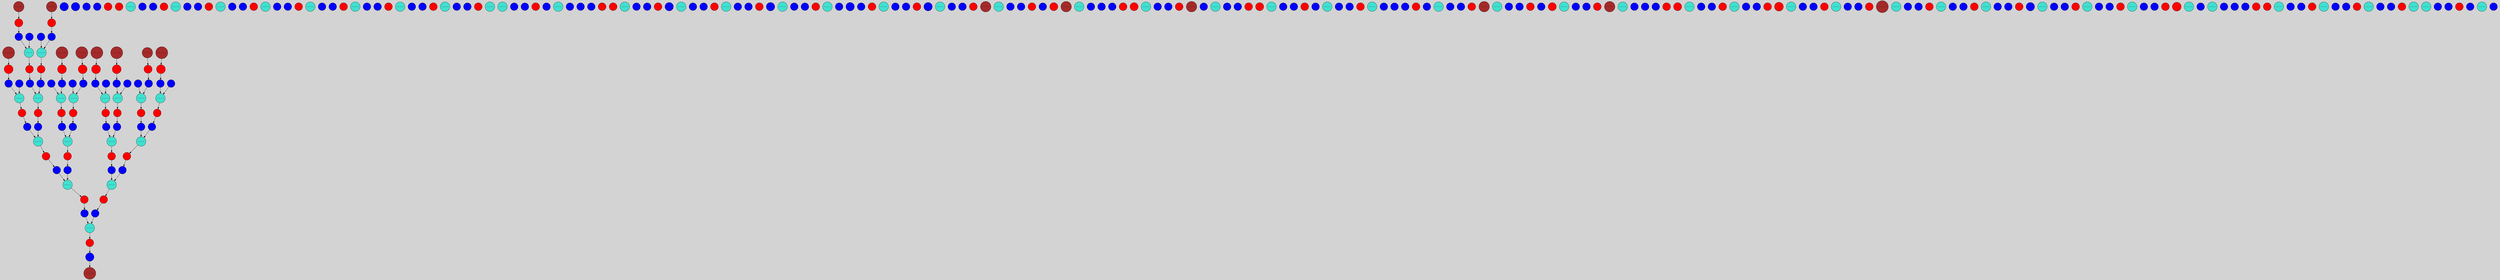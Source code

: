 digraph {
graph [pad="0.212,0.055" bgcolor=lightgray]
node [style=filled]
splines=true;
LS_w32_c0_r0_memport [shape="circle" width=0.5 fontsize=4 fillcolor="#A52A2A" pos="0,0!"]
LS_w32_c0_r0_memport_inPinA [shape="circle" width=0.1 fontsize=1 fillcolor="#0000FF" pos="-0.8,0.8!"]
LS_w32_c0_r3_memport_inPinA [shape="circle" width=0.1 fontsize=1 fillcolor="#0000FF" pos="-0.8,9.8!"]
pe_w32_c1_r2_alu_inPinB [shape="circle" width=0.1 fontsize=1 fillcolor="#0000FF" pos="3.8,6.8!"]
pe_w32_c7_r4_alu_inPinB [shape="circle" width=0.1 fontsize=1 fillcolor="#0000FF" pos="21.8,12.8!"]
pe_w32_c7_r4_alu_outPinA [shape="circle" width=0.1 fontsize=1 fillcolor="#FF0000" pos="21,11!"]
pe_w32_c1_r2_alu_outPinA [shape="circle" width=0.1 fontsize=1 fillcolor="#FF0000" pos="3,5!"]
pe_w32_c7_r5_alu [shape="circle" width=0.5 fontsize=4 fillcolor="#40E0D0" pos="21,15!"]
pe_w32_c7_r5_alu_inPinA [shape="circle" width=0.1 fontsize=1 fillcolor="#0000FF" pos="20.2,15.8!"]
pe_w32_c7_r5_alu_inPinB [shape="circle" width=0.1 fontsize=1 fillcolor="#0000FF" pos="21.8,15.8!"]
pe_w32_c7_r5_alu_outPinA [shape="circle" width=0.1 fontsize=1 fillcolor="#FF0000" pos="21,14!"]
pe_w32_c7_r6_alu [shape="circle" width=0.5 fontsize=4 fillcolor="#40E0D0" pos="21,18!"]
pe_w32_c7_r6_alu_inPinA [shape="circle" width=0.1 fontsize=1 fillcolor="#0000FF" pos="20.2,18.8!"]
pe_w32_c7_r6_alu_inPinB [shape="circle" width=0.1 fontsize=1 fillcolor="#0000FF" pos="21.8,18.8!"]
pe_w32_c7_r6_alu_outPinA [shape="circle" width=0.1 fontsize=1 fillcolor="#FF0000" pos="21,17!"]
pe_w32_c7_r7_alu [shape="circle" width=0.5 fontsize=4 fillcolor="#40E0D0" pos="21,21!"]
pe_w32_c7_r7_alu_inPinA [shape="circle" width=0.1 fontsize=1 fillcolor="#0000FF" pos="20.2,21.8!"]
pe_w32_c7_r7_alu_inPinB [shape="circle" width=0.1 fontsize=1 fillcolor="#0000FF" pos="21.8,21.8!"]
pe_w32_c7_r7_alu_outPinA [shape="circle" width=0.1 fontsize=1 fillcolor="#FF0000" pos="21,20!"]
pe_w32_c8_r0_alu [shape="circle" width=0.5 fontsize=4 fillcolor="#40E0D0" pos="24,0!"]
pe_w32_c8_r0_alu_inPinA [shape="circle" width=0.1 fontsize=1 fillcolor="#0000FF" pos="23.2,0.8!"]
pe_w32_c8_r0_alu_inPinB [shape="circle" width=0.1 fontsize=1 fillcolor="#0000FF" pos="24.8,0.8!"]
pe_w32_c8_r0_alu_outPinA [shape="circle" width=0.1 fontsize=1 fillcolor="#FF0000" pos="24,-1!"]
pe_w32_c8_r1_alu [shape="circle" width=0.5 fontsize=4 fillcolor="#40E0D0" pos="24,3!"]
pe_w32_c8_r1_alu_inPinA [shape="circle" width=0.1 fontsize=1 fillcolor="#0000FF" pos="23.2,3.8!"]
pe_w32_c8_r1_alu_inPinB [shape="circle" width=0.1 fontsize=1 fillcolor="#0000FF" pos="24.8,3.8!"]
pe_w32_c8_r1_alu_outPinA [shape="circle" width=0.1 fontsize=1 fillcolor="#FF0000" pos="24,2!"]
LS_w32_c0_r3_memport_outPinA [shape="circle" width=0.1 fontsize=1 fillcolor="#FF0000" pos="0,8!"]
pe_w32_c8_r2_alu [shape="circle" width=0.5 fontsize=4 fillcolor="#40E0D0" pos="24,6!"]
pe_w32_c8_r2_alu_inPinA [shape="circle" width=0.1 fontsize=1 fillcolor="#0000FF" pos="23.2,6.8!"]
pe_w32_c8_r2_alu_inPinB [shape="circle" width=0.1 fontsize=1 fillcolor="#0000FF" pos="24.8,6.8!"]
pe_w32_c8_r2_alu_outPinA [shape="circle" width=0.1 fontsize=1 fillcolor="#FF0000" pos="24,5!"]
pe_w32_c8_r3_alu [shape="circle" width=0.5 fontsize=4 fillcolor="#40E0D0" pos="24,9!"]
pe_w32_c8_r3_alu_inPinA [shape="circle" width=0.1 fontsize=1 fillcolor="#0000FF" pos="23.2,9.8!"]
pe_w32_c8_r3_alu_inPinB [shape="circle" width=0.1 fontsize=1 fillcolor="#0000FF" pos="24.8,9.8!"]
pe_w32_c8_r3_alu_outPinA [shape="circle" width=0.1 fontsize=1 fillcolor="#FF0000" pos="24,8!"]
pe_w32_c8_r4_alu [shape="circle" width=0.5 fontsize=4 fillcolor="#40E0D0" pos="24,12!"]
pe_w32_c8_r4_alu_inPinA [shape="circle" width=0.1 fontsize=1 fillcolor="#0000FF" pos="23.2,12.8!"]
pe_w32_c8_r4_alu_inPinB [shape="circle" width=0.1 fontsize=1 fillcolor="#0000FF" pos="24.8,12.8!"]
pe_w32_c8_r4_alu_outPinA [shape="circle" width=0.1 fontsize=1 fillcolor="#FF0000" pos="24,11!"]
pe_w32_c1_r3_alu [shape="circle" width=0.5 fontsize=4 fillcolor="#40E0D0" pos="3,9!"]
pe_w32_c8_r5_alu [shape="circle" width=0.5 fontsize=4 fillcolor="#40E0D0" pos="24,15!"]
pe_w32_c8_r5_alu_inPinA [shape="circle" width=0.1 fontsize=1 fillcolor="#0000FF" pos="23.2,15.8!"]
pe_w32_c8_r5_alu_inPinB [shape="circle" width=0.1 fontsize=1 fillcolor="#0000FF" pos="24.8,15.8!"]
pe_w32_c8_r5_alu_outPinA [shape="circle" width=0.1 fontsize=1 fillcolor="#FF0000" pos="24,14!"]
pe_w32_c1_r3_alu_inPinA [shape="circle" width=0.1 fontsize=1 fillcolor="#0000FF" pos="2.2,9.8!"]
pe_w32_c8_r6_alu [shape="circle" width=0.5 fontsize=4 fillcolor="#40E0D0" pos="24,18!"]
pe_w32_c8_r6_alu_inPinA [shape="circle" width=0.1 fontsize=1 fillcolor="#0000FF" pos="23.2,18.8!"]
pe_w32_c1_r3_alu_inPinB [shape="circle" width=0.1 fontsize=1 fillcolor="#0000FF" pos="3.8,9.8!"]
pe_w32_c8_r6_alu_inPinB [shape="circle" width=0.1 fontsize=1 fillcolor="#0000FF" pos="24.8,18.8!"]
pe_w32_c8_r6_alu_outPinA [shape="circle" width=0.1 fontsize=1 fillcolor="#FF0000" pos="24,17!"]
pe_w32_c1_r3_alu_outPinA [shape="circle" width=0.1 fontsize=1 fillcolor="#FF0000" pos="3,8!"]
pe_w32_c8_r7_alu [shape="circle" width=0.5 fontsize=4 fillcolor="#40E0D0" pos="24,21!"]
pe_w32_c8_r7_alu_inPinA [shape="circle" width=0.1 fontsize=1 fillcolor="#0000FF" pos="23.2,21.8!"]
pe_w32_c8_r7_alu_inPinB [shape="circle" width=0.1 fontsize=1 fillcolor="#0000FF" pos="24.8,21.8!"]
pe_w32_c8_r7_alu_outPinA [shape="circle" width=0.1 fontsize=1 fillcolor="#FF0000" pos="24,20!"]
LS_w32_c0_r4_memport [shape="circle" width=0.5 fontsize=4 fillcolor="#A52A2A" pos="0,12!"]
LS_w32_c0_r4_memport_inPinA [shape="circle" width=0.1 fontsize=1 fillcolor="#0000FF" pos="-0.8,12.8!"]
pe_w32_c1_r4_alu [shape="circle" width=0.5 fontsize=4 fillcolor="#40E0D0" pos="3,12!"]
pe_w32_c1_r4_alu_inPinA [shape="circle" width=0.1 fontsize=1 fillcolor="#0000FF" pos="2.2,12.8!"]
pe_w32_c1_r4_alu_inPinB [shape="circle" width=0.1 fontsize=1 fillcolor="#0000FF" pos="3.8,12.8!"]
pe_w32_c1_r4_alu_outPinA [shape="circle" width=0.1 fontsize=1 fillcolor="#FF0000" pos="3,11!"]
LS_w32_c0_r4_memport_outPinA [shape="circle" width=0.1 fontsize=1 fillcolor="#FF0000" pos="0,11!"]
LS_w32_c0_r5_memport [shape="circle" width=0.5 fontsize=4 fillcolor="#A52A2A" pos="0,15!"]
pe_w32_c1_r5_alu [shape="circle" width=0.5 fontsize=4 fillcolor="#40E0D0" pos="3,15!"]
pe_w32_c1_r5_alu_inPinA [shape="circle" width=0.1 fontsize=1 fillcolor="#0000FF" pos="2.2,15.8!"]
pe_w32_c1_r5_alu_inPinB [shape="circle" width=0.1 fontsize=1 fillcolor="#0000FF" pos="3.8,15.8!"]
pe_w32_c1_r5_alu_outPinA [shape="circle" width=0.1 fontsize=1 fillcolor="#FF0000" pos="3,14!"]
LS_w32_c0_r5_memport_inPinA [shape="circle" width=0.1 fontsize=1 fillcolor="#0000FF" pos="-0.8,15.8!"]
LS_w32_c0_r5_memport_outPinA [shape="circle" width=0.1 fontsize=1 fillcolor="#FF0000" pos="0,14!"]
pe_w32_c1_r6_alu [shape="circle" width=0.5 fontsize=4 fillcolor="#40E0D0" pos="3,18!"]
pe_w32_c1_r6_alu_inPinA [shape="circle" width=0.1 fontsize=1 fillcolor="#0000FF" pos="2.2,18.8!"]
pe_w32_c1_r6_alu_inPinB [shape="circle" width=0.1 fontsize=1 fillcolor="#0000FF" pos="3.8,18.8!"]
pe_w32_c1_r6_alu_outPinA [shape="circle" width=0.1 fontsize=1 fillcolor="#FF0000" pos="3,17!"]
LS_w32_c0_r6_memport [shape="circle" width=0.5 fontsize=4 fillcolor="#A52A2A" pos="0,18!"]
pe_w32_c1_r7_alu [shape="circle" width=0.5 fontsize=4 fillcolor="#40E0D0" pos="3,21!"]
pe_w32_c1_r7_alu_inPinA [shape="circle" width=0.1 fontsize=1 fillcolor="#0000FF" pos="2.2,21.8!"]
LS_w32_c0_r6_memport_inPinA [shape="circle" width=0.1 fontsize=1 fillcolor="#0000FF" pos="-0.8,18.8!"]
pe_w32_c1_r7_alu_inPinB [shape="circle" width=0.1 fontsize=1 fillcolor="#0000FF" pos="3.8,21.8!"]
pe_w32_c1_r7_alu_outPinA [shape="circle" width=0.1 fontsize=1 fillcolor="#FF0000" pos="3,20!"]
LS_w32_c0_r0_memport_outPinA [shape="circle" width=0.1 fontsize=1 fillcolor="#FF0000" pos="0,-1!"]
LS_w32_c0_r6_memport_outPinA [shape="circle" width=0.1 fontsize=1 fillcolor="#FF0000" pos="0,17!"]
pe_w32_c2_r0_alu [shape="circle" width=0.5 fontsize=4 fillcolor="#40E0D0" pos="6,0!"]
pe_w32_c2_r0_alu_inPinA [shape="circle" width=0.1 fontsize=1 fillcolor="#0000FF" pos="5.2,0.8!"]
pe_w32_c2_r0_alu_inPinB [shape="circle" width=0.1 fontsize=1 fillcolor="#0000FF" pos="6.8,0.8!"]
pe_w32_c2_r0_alu_outPinA [shape="circle" width=0.1 fontsize=1 fillcolor="#FF0000" pos="6,-1!"]
LS_w32_c0_r7_memport [shape="circle" width=0.5 fontsize=4 fillcolor="#A52A2A" pos="0,21!"]
LS_w32_c0_r7_memport_inPinA [shape="circle" width=0.1 fontsize=1 fillcolor="#0000FF" pos="-0.8,21.8!"]
pe_w32_c2_r1_alu [shape="circle" width=0.5 fontsize=4 fillcolor="#40E0D0" pos="6,3!"]
pe_w32_c2_r1_alu_inPinA [shape="circle" width=0.1 fontsize=1 fillcolor="#0000FF" pos="5.2,3.8!"]
pe_w32_c2_r1_alu_inPinB [shape="circle" width=0.1 fontsize=1 fillcolor="#0000FF" pos="6.8,3.8!"]
pe_w32_c2_r1_alu_outPinA [shape="circle" width=0.1 fontsize=1 fillcolor="#FF0000" pos="6,2!"]
LS_w32_c0_r7_memport_outPinA [shape="circle" width=0.1 fontsize=1 fillcolor="#FF0000" pos="0,20!"]
LS_w32_c9_r0_mem [shape="circle" width=0.5 fontsize=4 fillcolor="#A52A2A" pos="27,0!"]
pe_w32_c2_r2_alu [shape="circle" width=0.5 fontsize=4 fillcolor="#40E0D0" pos="6,6!"]
pe_w32_c2_r2_alu_inPinA [shape="circle" width=0.1 fontsize=1 fillcolor="#0000FF" pos="5.2,6.8!"]
pe_w32_c2_r2_alu_inPinB [shape="circle" width=0.1 fontsize=1 fillcolor="#0000FF" pos="6.8,6.8!"]
pe_w32_c2_r2_alu_outPinA [shape="circle" width=0.1 fontsize=1 fillcolor="#FF0000" pos="6,5!"]
LS_w32_c9_r0_mem_inPinA [shape="circle" width=0.1 fontsize=1 fillcolor="#0000FF" pos="26.2,0.8!"]
LS_w32_c9_r0_mem_outPinA [shape="circle" width=0.1 fontsize=1 fillcolor="#FF0000" pos="27,-1!"]
pe_w32_c2_r3_alu [shape="circle" width=0.5 fontsize=4 fillcolor="#40E0D0" pos="6,9!"]
pe_w32_c2_r3_alu_inPinA [shape="circle" width=0.1 fontsize=1 fillcolor="#0000FF" pos="5.2,9.8!"]
pe_w32_c2_r3_alu_inPinB [shape="circle" width=0.1 fontsize=1 fillcolor="#0000FF" pos="6.8,9.8!"]
pe_w32_c2_r3_alu_outPinA [shape="circle" width=0.1 fontsize=1 fillcolor="#FF0000" pos="6,8!"]
LS_w32_c9_r1_mem [shape="circle" width=0.5 fontsize=4 fillcolor="#A52A2A" pos="27,3!"]
pe_w32_c2_r4_alu [shape="circle" width=0.5 fontsize=4 fillcolor="#40E0D0" pos="6,12!"]
pe_w32_c2_r4_alu_inPinA [shape="circle" width=0.1 fontsize=1 fillcolor="#0000FF" pos="5.2,12.8!"]
LS_w32_c9_r1_mem_inPinA [shape="circle" width=0.1 fontsize=1 fillcolor="#0000FF" pos="26.2,3.8!"]
pe_w32_c2_r4_alu_inPinB [shape="circle" width=0.1 fontsize=1 fillcolor="#0000FF" pos="6.8,12.8!"]
pe_w32_c2_r4_alu_outPinA [shape="circle" width=0.1 fontsize=1 fillcolor="#FF0000" pos="6,11!"]
LS_w32_c9_r1_mem_outPinA [shape="circle" width=0.1 fontsize=1 fillcolor="#FF0000" pos="27,2!"]
pe_w32_c2_r5_alu [shape="circle" width=0.5 fontsize=4 fillcolor="#40E0D0" pos="6,15!"]
pe_w32_c2_r5_alu_inPinA [shape="circle" width=0.1 fontsize=1 fillcolor="#0000FF" pos="5.2,15.8!"]
pe_w32_c2_r5_alu_inPinB [shape="circle" width=0.1 fontsize=1 fillcolor="#0000FF" pos="6.8,15.8!"]
pe_w32_c2_r5_alu_outPinA [shape="circle" width=0.1 fontsize=1 fillcolor="#FF0000" pos="6,14!"]
LS_w32_c0_r1_memport [shape="circle" width=0.5 fontsize=4 fillcolor="#A52A2A" pos="0,3!"]
LS_w32_c9_r2_mem [shape="circle" width=0.5 fontsize=4 fillcolor="#A52A2A" pos="27,6!"]
LS_w32_c9_r2_mem_inPinA [shape="circle" width=0.1 fontsize=1 fillcolor="#0000FF" pos="26.2,6.8!"]
pe_w32_c2_r6_alu [shape="circle" width=0.5 fontsize=4 fillcolor="#40E0D0" pos="6,18!"]
pe_w32_c2_r6_alu_inPinA [shape="circle" width=0.1 fontsize=1 fillcolor="#0000FF" pos="5.2,18.8!"]
pe_w32_c2_r6_alu_inPinB [shape="circle" width=0.1 fontsize=1 fillcolor="#0000FF" pos="6.8,18.8!"]
pe_w32_c2_r6_alu_outPinA [shape="circle" width=0.1 fontsize=1 fillcolor="#FF0000" pos="6,17!"]
LS_w32_c9_r2_mem_outPinA [shape="circle" width=0.1 fontsize=1 fillcolor="#FF0000" pos="27,5!"]
LS_w32_c9_r3_mem [shape="circle" width=0.5 fontsize=4 fillcolor="#A52A2A" pos="27,9!"]
pe_w32_c2_r7_alu [shape="circle" width=0.5 fontsize=4 fillcolor="#40E0D0" pos="6,21!"]
pe_w32_c2_r7_alu_inPinA [shape="circle" width=0.1 fontsize=1 fillcolor="#0000FF" pos="5.2,21.8!"]
pe_w32_c2_r7_alu_inPinB [shape="circle" width=0.1 fontsize=1 fillcolor="#0000FF" pos="6.8,21.8!"]
pe_w32_c2_r7_alu_outPinA [shape="circle" width=0.1 fontsize=1 fillcolor="#FF0000" pos="6,20!"]
LS_w32_c9_r3_mem_inPinA [shape="circle" width=0.1 fontsize=1 fillcolor="#0000FF" pos="26.2,9.8!"]
LS_w32_c9_r3_mem_outPinA [shape="circle" width=0.1 fontsize=1 fillcolor="#FF0000" pos="27,8!"]
pe_w32_c3_r0_alu [shape="circle" width=0.5 fontsize=4 fillcolor="#40E0D0" pos="9,0!"]
pe_w32_c3_r0_alu_inPinA [shape="circle" width=0.1 fontsize=1 fillcolor="#0000FF" pos="8.2,0.8!"]
pe_w32_c3_r0_alu_inPinB [shape="circle" width=0.1 fontsize=1 fillcolor="#0000FF" pos="9.8,0.8!"]
pe_w32_c3_r0_alu_outPinA [shape="circle" width=0.1 fontsize=1 fillcolor="#FF0000" pos="9,-1!"]
LS_w32_c9_r4_mem [shape="circle" width=0.5 fontsize=4 fillcolor="#A52A2A" pos="27,12!"]
pe_w32_c3_r1_alu [shape="circle" width=0.5 fontsize=4 fillcolor="#40E0D0" pos="9,3!"]
pe_w32_c3_r1_alu_inPinA [shape="circle" width=0.1 fontsize=1 fillcolor="#0000FF" pos="8.2,3.8!"]
LS_w32_c9_r4_mem_inPinA [shape="circle" width=0.1 fontsize=1 fillcolor="#0000FF" pos="26.2,12.8!"]
pe_w32_c3_r1_alu_inPinB [shape="circle" width=0.1 fontsize=1 fillcolor="#0000FF" pos="9.8,3.8!"]
pe_w32_c3_r1_alu_outPinA [shape="circle" width=0.1 fontsize=1 fillcolor="#FF0000" pos="9,2!"]
LS_w32_c9_r4_mem_outPinA [shape="circle" width=0.1 fontsize=1 fillcolor="#FF0000" pos="27,11!"]
pe_w32_c3_r2_alu [shape="circle" width=0.5 fontsize=4 fillcolor="#40E0D0" pos="9,6!"]
pe_w32_c3_r2_alu_inPinA [shape="circle" width=0.1 fontsize=1 fillcolor="#0000FF" pos="8.2,6.8!"]
pe_w32_c3_r2_alu_inPinB [shape="circle" width=0.1 fontsize=1 fillcolor="#0000FF" pos="9.8,6.8!"]
pe_w32_c3_r2_alu_outPinA [shape="circle" width=0.1 fontsize=1 fillcolor="#FF0000" pos="9,5!"]
LS_w32_c9_r5_mem [shape="circle" width=0.5 fontsize=4 fillcolor="#A52A2A" pos="27,15!"]
LS_w32_c0_r1_memport_inPinA [shape="circle" width=0.1 fontsize=1 fillcolor="#0000FF" pos="-0.8,3.8!"]
LS_w32_c9_r5_mem_inPinA [shape="circle" width=0.1 fontsize=1 fillcolor="#0000FF" pos="26.2,15.8!"]
pe_w32_c3_r3_alu [shape="circle" width=0.5 fontsize=4 fillcolor="#40E0D0" pos="9,9!"]
pe_w32_c3_r3_alu_inPinA [shape="circle" width=0.1 fontsize=1 fillcolor="#0000FF" pos="8.2,9.8!"]
pe_w32_c3_r3_alu_inPinB [shape="circle" width=0.1 fontsize=1 fillcolor="#0000FF" pos="9.8,9.8!"]
pe_w32_c3_r3_alu_outPinA [shape="circle" width=0.1 fontsize=1 fillcolor="#FF0000" pos="9,8!"]
LS_w32_c9_r5_mem_outPinA [shape="circle" width=0.1 fontsize=1 fillcolor="#FF0000" pos="27,14!"]
LS_w32_c9_r6_mem [shape="circle" width=0.5 fontsize=4 fillcolor="#A52A2A" pos="27,18!"]
pe_w32_c3_r4_alu [shape="circle" width=0.5 fontsize=4 fillcolor="#40E0D0" pos="9,12!"]
pe_w32_c3_r4_alu_inPinA [shape="circle" width=0.1 fontsize=1 fillcolor="#0000FF" pos="8.2,12.8!"]
pe_w32_c3_r4_alu_inPinB [shape="circle" width=0.1 fontsize=1 fillcolor="#0000FF" pos="9.8,12.8!"]
pe_w32_c3_r4_alu_outPinA [shape="circle" width=0.1 fontsize=1 fillcolor="#FF0000" pos="9,11!"]
LS_w32_c9_r6_mem_inPinA [shape="circle" width=0.1 fontsize=1 fillcolor="#0000FF" pos="26.2,18.8!"]
LS_w32_c9_r6_mem_outPinA [shape="circle" width=0.1 fontsize=1 fillcolor="#FF0000" pos="27,17!"]
pe_w32_c3_r5_alu [shape="circle" width=0.5 fontsize=4 fillcolor="#40E0D0" pos="9,15!"]
pe_w32_c3_r5_alu_inPinA [shape="circle" width=0.1 fontsize=1 fillcolor="#0000FF" pos="8.2,15.8!"]
pe_w32_c3_r5_alu_inPinB [shape="circle" width=0.1 fontsize=1 fillcolor="#0000FF" pos="9.8,15.8!"]
pe_w32_c3_r5_alu_outPinA [shape="circle" width=0.1 fontsize=1 fillcolor="#FF0000" pos="9,14!"]
LS_w32_c9_r7_mem [shape="circle" width=0.5 fontsize=4 fillcolor="#A52A2A" pos="27,21!"]
pe_w32_c3_r6_alu [shape="circle" width=0.5 fontsize=4 fillcolor="#40E0D0" pos="9,18!"]
pe_w32_c3_r6_alu_inPinA [shape="circle" width=0.1 fontsize=1 fillcolor="#0000FF" pos="8.2,18.8!"]
LS_w32_c9_r7_mem_inPinA [shape="circle" width=0.1 fontsize=1 fillcolor="#0000FF" pos="26.2,21.8!"]
pe_w32_c3_r6_alu_inPinB [shape="circle" width=0.1 fontsize=1 fillcolor="#0000FF" pos="9.8,18.8!"]
pe_w32_c3_r6_alu_outPinA [shape="circle" width=0.1 fontsize=1 fillcolor="#FF0000" pos="9,17!"]
LS_w32_c9_r7_mem_outPinA [shape="circle" width=0.1 fontsize=1 fillcolor="#FF0000" pos="27,20!"]
pe_w32_c3_r7_alu [shape="circle" width=0.5 fontsize=4 fillcolor="#40E0D0" pos="9,21!"]
pe_w32_c3_r7_alu_inPinA [shape="circle" width=0.1 fontsize=1 fillcolor="#0000FF" pos="8.2,21.8!"]
pe_w32_c3_r7_alu_inPinB [shape="circle" width=0.1 fontsize=1 fillcolor="#0000FF" pos="9.8,21.8!"]
pe_w32_c3_r7_alu_outPinA [shape="circle" width=0.1 fontsize=1 fillcolor="#FF0000" pos="9,20!"]
pe_w32_c4_r0_alu [shape="circle" width=0.5 fontsize=4 fillcolor="#40E0D0" pos="12,0!"]
pe_w32_c4_r0_alu_inPinA [shape="circle" width=0.1 fontsize=1 fillcolor="#0000FF" pos="11.2,0.8!"]
pe_w32_c4_r0_alu_inPinB [shape="circle" width=0.1 fontsize=1 fillcolor="#0000FF" pos="12.8,0.8!"]
pe_w32_c4_r0_alu_outPinA [shape="circle" width=0.1 fontsize=1 fillcolor="#FF0000" pos="12,-1!"]
LS_w32_c0_r1_memport_outPinA [shape="circle" width=0.1 fontsize=1 fillcolor="#FF0000" pos="0,2!"]
pe_w32_c4_r1_alu [shape="circle" width=0.5 fontsize=4 fillcolor="#40E0D0" pos="12,3!"]
pe_w32_c4_r1_alu_inPinA [shape="circle" width=0.1 fontsize=1 fillcolor="#0000FF" pos="11.2,3.8!"]
pe_w32_c4_r1_alu_inPinB [shape="circle" width=0.1 fontsize=1 fillcolor="#0000FF" pos="12.8,3.8!"]
pe_w32_c4_r1_alu_outPinA [shape="circle" width=0.1 fontsize=1 fillcolor="#FF0000" pos="12,2!"]
pe_w32_c4_r2_alu [shape="circle" width=0.5 fontsize=4 fillcolor="#40E0D0" pos="12,6!"]
pe_w32_c4_r2_alu_inPinA [shape="circle" width=0.1 fontsize=1 fillcolor="#0000FF" pos="11.2,6.8!"]
pe_w32_c4_r2_alu_inPinB [shape="circle" width=0.1 fontsize=1 fillcolor="#0000FF" pos="12.8,6.8!"]
pe_w32_c4_r2_alu_outPinA [shape="circle" width=0.1 fontsize=1 fillcolor="#FF0000" pos="12,5!"]
pe_w32_c4_r3_alu [shape="circle" width=0.5 fontsize=4 fillcolor="#40E0D0" pos="12,9!"]
pe_w32_c4_r3_alu_inPinA [shape="circle" width=0.1 fontsize=1 fillcolor="#0000FF" pos="11.2,9.8!"]
pe_w32_c4_r3_alu_inPinB [shape="circle" width=0.1 fontsize=1 fillcolor="#0000FF" pos="12.8,9.8!"]
pe_w32_c4_r3_alu_outPinA [shape="circle" width=0.1 fontsize=1 fillcolor="#FF0000" pos="12,8!"]
pe_w32_c4_r4_alu [shape="circle" width=0.5 fontsize=4 fillcolor="#40E0D0" pos="12,12!"]
pe_w32_c4_r4_alu_inPinA [shape="circle" width=0.1 fontsize=1 fillcolor="#0000FF" pos="11.2,12.8!"]
pe_w32_c4_r4_alu_inPinB [shape="circle" width=0.1 fontsize=1 fillcolor="#0000FF" pos="12.8,12.8!"]
pe_w32_c4_r4_alu_outPinA [shape="circle" width=0.1 fontsize=1 fillcolor="#FF0000" pos="12,11!"]
pe_w32_c4_r5_alu [shape="circle" width=0.5 fontsize=4 fillcolor="#40E0D0" pos="12,15!"]
pe_w32_c4_r5_alu_inPinA [shape="circle" width=0.1 fontsize=1 fillcolor="#0000FF" pos="11.2,15.8!"]
pe_w32_c4_r5_alu_inPinB [shape="circle" width=0.1 fontsize=1 fillcolor="#0000FF" pos="12.8,15.8!"]
pe_w32_c4_r5_alu_outPinA [shape="circle" width=0.1 fontsize=1 fillcolor="#FF0000" pos="12,14!"]
LS_w32_c0_r2_memport [shape="circle" width=0.5 fontsize=4 fillcolor="#A52A2A" pos="0,6!"]
pe_w32_c4_r6_alu [shape="circle" width=0.5 fontsize=4 fillcolor="#40E0D0" pos="12,18!"]
pe_w32_c4_r6_alu_inPinA [shape="circle" width=0.1 fontsize=1 fillcolor="#0000FF" pos="11.2,18.8!"]
pe_w32_c4_r6_alu_inPinB [shape="circle" width=0.1 fontsize=1 fillcolor="#0000FF" pos="12.8,18.8!"]
pe_w32_c4_r6_alu_outPinA [shape="circle" width=0.1 fontsize=1 fillcolor="#FF0000" pos="12,17!"]
pe_w32_c1_r0_alu [shape="circle" width=0.5 fontsize=4 fillcolor="#40E0D0" pos="3,0!"]
pe_w32_c4_r7_alu [shape="circle" width=0.5 fontsize=4 fillcolor="#40E0D0" pos="12,21!"]
pe_w32_c4_r7_alu_inPinA [shape="circle" width=0.1 fontsize=1 fillcolor="#0000FF" pos="11.2,21.8!"]
pe_w32_c4_r7_alu_inPinB [shape="circle" width=0.1 fontsize=1 fillcolor="#0000FF" pos="12.8,21.8!"]
pe_w32_c4_r7_alu_outPinA [shape="circle" width=0.1 fontsize=1 fillcolor="#FF0000" pos="12,20!"]
pe_w32_c1_r0_alu_inPinA [shape="circle" width=0.1 fontsize=1 fillcolor="#0000FF" pos="2.2,0.8!"]
pe_w32_c5_r0_alu [shape="circle" width=0.5 fontsize=4 fillcolor="#40E0D0" pos="15,0!"]
pe_w32_c5_r0_alu_inPinA [shape="circle" width=0.1 fontsize=1 fillcolor="#0000FF" pos="14.2,0.8!"]
pe_w32_c1_r0_alu_inPinB [shape="circle" width=0.1 fontsize=1 fillcolor="#0000FF" pos="3.8,0.8!"]
pe_w32_c5_r0_alu_inPinB [shape="circle" width=0.1 fontsize=1 fillcolor="#0000FF" pos="15.8,0.8!"]
pe_w32_c5_r0_alu_outPinA [shape="circle" width=0.1 fontsize=1 fillcolor="#FF0000" pos="15,-1!"]
pe_w32_c1_r0_alu_outPinA [shape="circle" width=0.1 fontsize=1 fillcolor="#FF0000" pos="3,-1!"]
pe_w32_c5_r1_alu [shape="circle" width=0.5 fontsize=4 fillcolor="#40E0D0" pos="15,3!"]
pe_w32_c5_r1_alu_inPinA [shape="circle" width=0.1 fontsize=1 fillcolor="#0000FF" pos="14.2,3.8!"]
pe_w32_c5_r1_alu_inPinB [shape="circle" width=0.1 fontsize=1 fillcolor="#0000FF" pos="15.8,3.8!"]
pe_w32_c5_r1_alu_outPinA [shape="circle" width=0.1 fontsize=1 fillcolor="#FF0000" pos="15,2!"]
pe_w32_c5_r2_alu [shape="circle" width=0.5 fontsize=4 fillcolor="#40E0D0" pos="15,6!"]
pe_w32_c5_r2_alu_inPinA [shape="circle" width=0.1 fontsize=1 fillcolor="#0000FF" pos="14.2,6.8!"]
pe_w32_c5_r2_alu_inPinB [shape="circle" width=0.1 fontsize=1 fillcolor="#0000FF" pos="15.8,6.8!"]
pe_w32_c5_r2_alu_outPinA [shape="circle" width=0.1 fontsize=1 fillcolor="#FF0000" pos="15,5!"]
pe_w32_c5_r3_alu [shape="circle" width=0.5 fontsize=4 fillcolor="#40E0D0" pos="15,9!"]
pe_w32_c5_r3_alu_inPinA [shape="circle" width=0.1 fontsize=1 fillcolor="#0000FF" pos="14.2,9.8!"]
pe_w32_c5_r3_alu_inPinB [shape="circle" width=0.1 fontsize=1 fillcolor="#0000FF" pos="15.8,9.8!"]
pe_w32_c5_r3_alu_outPinA [shape="circle" width=0.1 fontsize=1 fillcolor="#FF0000" pos="15,8!"]
LS_w32_c0_r2_memport_inPinA [shape="circle" width=0.1 fontsize=1 fillcolor="#0000FF" pos="-0.8,6.8!"]
pe_w32_c5_r4_alu [shape="circle" width=0.5 fontsize=4 fillcolor="#40E0D0" pos="15,12!"]
pe_w32_c5_r4_alu_inPinA [shape="circle" width=0.1 fontsize=1 fillcolor="#0000FF" pos="14.2,12.8!"]
pe_w32_c5_r4_alu_inPinB [shape="circle" width=0.1 fontsize=1 fillcolor="#0000FF" pos="15.8,12.8!"]
pe_w32_c5_r4_alu_outPinA [shape="circle" width=0.1 fontsize=1 fillcolor="#FF0000" pos="15,11!"]
pe_w32_c5_r5_alu [shape="circle" width=0.5 fontsize=4 fillcolor="#40E0D0" pos="15,15!"]
pe_w32_c5_r5_alu_inPinA [shape="circle" width=0.1 fontsize=1 fillcolor="#0000FF" pos="14.2,15.8!"]
pe_w32_c5_r5_alu_inPinB [shape="circle" width=0.1 fontsize=1 fillcolor="#0000FF" pos="15.8,15.8!"]
pe_w32_c5_r5_alu_outPinA [shape="circle" width=0.1 fontsize=1 fillcolor="#FF0000" pos="15,14!"]
pe_w32_c5_r6_alu [shape="circle" width=0.5 fontsize=4 fillcolor="#40E0D0" pos="15,18!"]
pe_w32_c5_r6_alu_inPinA [shape="circle" width=0.1 fontsize=1 fillcolor="#0000FF" pos="14.2,18.8!"]
pe_w32_c5_r6_alu_inPinB [shape="circle" width=0.1 fontsize=1 fillcolor="#0000FF" pos="15.8,18.8!"]
pe_w32_c5_r6_alu_outPinA [shape="circle" width=0.1 fontsize=1 fillcolor="#FF0000" pos="15,17!"]
pe_w32_c5_r7_alu [shape="circle" width=0.5 fontsize=4 fillcolor="#40E0D0" pos="15,21!"]
pe_w32_c5_r7_alu_inPinA [shape="circle" width=0.1 fontsize=1 fillcolor="#0000FF" pos="14.2,21.8!"]
pe_w32_c5_r7_alu_inPinB [shape="circle" width=0.1 fontsize=1 fillcolor="#0000FF" pos="15.8,21.8!"]
pe_w32_c5_r7_alu_outPinA [shape="circle" width=0.1 fontsize=1 fillcolor="#FF0000" pos="15,20!"]
pe_w32_c6_r0_alu [shape="circle" width=0.5 fontsize=4 fillcolor="#40E0D0" pos="18,0!"]
pe_w32_c6_r0_alu_inPinA [shape="circle" width=0.1 fontsize=1 fillcolor="#0000FF" pos="17.2,0.8!"]
pe_w32_c6_r0_alu_inPinB [shape="circle" width=0.1 fontsize=1 fillcolor="#0000FF" pos="18.8,0.8!"]
pe_w32_c6_r0_alu_outPinA [shape="circle" width=0.1 fontsize=1 fillcolor="#FF0000" pos="18,-1!"]
LS_w32_c0_r2_memport_outPinA [shape="circle" width=0.1 fontsize=1 fillcolor="#FF0000" pos="0,5!"]
pe_w32_c1_r1_alu [shape="circle" width=0.5 fontsize=4 fillcolor="#40E0D0" pos="3,3!"]
pe_w32_c6_r1_alu [shape="circle" width=0.5 fontsize=4 fillcolor="#40E0D0" pos="18,3!"]
pe_w32_c6_r1_alu_inPinA [shape="circle" width=0.1 fontsize=1 fillcolor="#0000FF" pos="17.2,3.8!"]
pe_w32_c6_r1_alu_inPinB [shape="circle" width=0.1 fontsize=1 fillcolor="#0000FF" pos="18.8,3.8!"]
pe_w32_c6_r1_alu_outPinA [shape="circle" width=0.1 fontsize=1 fillcolor="#FF0000" pos="18,2!"]
pe_w32_c1_r1_alu_inPinA [shape="circle" width=0.1 fontsize=1 fillcolor="#0000FF" pos="2.2,3.8!"]
pe_w32_c6_r2_alu [shape="circle" width=0.5 fontsize=4 fillcolor="#40E0D0" pos="18,6!"]
pe_w32_c6_r2_alu_inPinA [shape="circle" width=0.1 fontsize=1 fillcolor="#0000FF" pos="17.2,6.8!"]
pe_w32_c1_r1_alu_inPinB [shape="circle" width=0.1 fontsize=1 fillcolor="#0000FF" pos="3.8,3.8!"]
pe_w32_c6_r2_alu_inPinB [shape="circle" width=0.1 fontsize=1 fillcolor="#0000FF" pos="18.8,6.8!"]
pe_w32_c6_r2_alu_outPinA [shape="circle" width=0.1 fontsize=1 fillcolor="#FF0000" pos="18,5!"]
pe_w32_c1_r1_alu_outPinA [shape="circle" width=0.1 fontsize=1 fillcolor="#FF0000" pos="3,2!"]
pe_w32_c6_r3_alu [shape="circle" width=0.5 fontsize=4 fillcolor="#40E0D0" pos="18,9!"]
pe_w32_c6_r3_alu_inPinA [shape="circle" width=0.1 fontsize=1 fillcolor="#0000FF" pos="17.2,9.8!"]
pe_w32_c6_r3_alu_inPinB [shape="circle" width=0.1 fontsize=1 fillcolor="#0000FF" pos="18.8,9.8!"]
pe_w32_c6_r3_alu_outPinA [shape="circle" width=0.1 fontsize=1 fillcolor="#FF0000" pos="18,8!"]
pe_w32_c6_r4_alu [shape="circle" width=0.5 fontsize=4 fillcolor="#40E0D0" pos="18,12!"]
pe_w32_c6_r4_alu_inPinA [shape="circle" width=0.1 fontsize=1 fillcolor="#0000FF" pos="17.2,12.8!"]
pe_w32_c6_r4_alu_inPinB [shape="circle" width=0.1 fontsize=1 fillcolor="#0000FF" pos="18.8,12.8!"]
pe_w32_c6_r4_alu_outPinA [shape="circle" width=0.1 fontsize=1 fillcolor="#FF0000" pos="18,11!"]
pe_w32_c6_r5_alu [shape="circle" width=0.5 fontsize=4 fillcolor="#40E0D0" pos="18,15!"]
pe_w32_c6_r5_alu_inPinA [shape="circle" width=0.1 fontsize=1 fillcolor="#0000FF" pos="17.2,15.8!"]
pe_w32_c6_r5_alu_inPinB [shape="circle" width=0.1 fontsize=1 fillcolor="#0000FF" pos="18.8,15.8!"]
pe_w32_c6_r5_alu_outPinA [shape="circle" width=0.1 fontsize=1 fillcolor="#FF0000" pos="18,14!"]
pe_w32_c6_r6_alu [shape="circle" width=0.5 fontsize=4 fillcolor="#40E0D0" pos="18,18!"]
pe_w32_c6_r6_alu_inPinA [shape="circle" width=0.1 fontsize=1 fillcolor="#0000FF" pos="17.2,18.8!"]
pe_w32_c6_r6_alu_inPinB [shape="circle" width=0.1 fontsize=1 fillcolor="#0000FF" pos="18.8,18.8!"]
pe_w32_c6_r6_alu_outPinA [shape="circle" width=0.1 fontsize=1 fillcolor="#FF0000" pos="18,17!"]
LS_w32_c0_r3_memport [shape="circle" width=0.5 fontsize=4 fillcolor="#A52A2A" pos="0,9!"]
pe_w32_c6_r7_alu [shape="circle" width=0.5 fontsize=4 fillcolor="#40E0D0" pos="18,21!"]
pe_w32_c6_r7_alu_inPinA [shape="circle" width=0.1 fontsize=1 fillcolor="#0000FF" pos="17.2,21.8!"]
pe_w32_c6_r7_alu_inPinB [shape="circle" width=0.1 fontsize=1 fillcolor="#0000FF" pos="18.8,21.8!"]
pe_w32_c6_r7_alu_outPinA [shape="circle" width=0.1 fontsize=1 fillcolor="#FF0000" pos="18,20!"]
pe_w32_c7_r0_alu [shape="circle" width=0.5 fontsize=4 fillcolor="#40E0D0" pos="21,0!"]
pe_w32_c7_r0_alu_inPinA [shape="circle" width=0.1 fontsize=1 fillcolor="#0000FF" pos="20.2,0.8!"]
pe_w32_c7_r0_alu_inPinB [shape="circle" width=0.1 fontsize=1 fillcolor="#0000FF" pos="21.8,0.8!"]
pe_w32_c7_r0_alu_outPinA [shape="circle" width=0.1 fontsize=1 fillcolor="#FF0000" pos="21,-1!"]
pe_w32_c7_r1_alu [shape="circle" width=0.5 fontsize=4 fillcolor="#40E0D0" pos="21,3!"]
pe_w32_c7_r1_alu_inPinA [shape="circle" width=0.1 fontsize=1 fillcolor="#0000FF" pos="20.2,3.8!"]
pe_w32_c7_r1_alu_inPinB [shape="circle" width=0.1 fontsize=1 fillcolor="#0000FF" pos="21.8,3.8!"]
pe_w32_c7_r1_alu_outPinA [shape="circle" width=0.1 fontsize=1 fillcolor="#FF0000" pos="21,2!"]
pe_w32_c7_r2_alu [shape="circle" width=0.5 fontsize=4 fillcolor="#40E0D0" pos="21,6!"]
pe_w32_c7_r2_alu_inPinA [shape="circle" width=0.1 fontsize=1 fillcolor="#0000FF" pos="20.2,6.8!"]
pe_w32_c7_r2_alu_inPinB [shape="circle" width=0.1 fontsize=1 fillcolor="#0000FF" pos="21.8,6.8!"]
pe_w32_c7_r2_alu_outPinA [shape="circle" width=0.1 fontsize=1 fillcolor="#FF0000" pos="21,5!"]
pe_w32_c1_r2_alu [shape="circle" width=0.5 fontsize=4 fillcolor="#40E0D0" pos="3,6!"]
pe_w32_c7_r3_alu [shape="circle" width=0.5 fontsize=4 fillcolor="#40E0D0" pos="21,9!"]
pe_w32_c7_r3_alu_inPinA [shape="circle" width=0.1 fontsize=1 fillcolor="#0000FF" pos="20.2,9.8!"]
pe_w32_c7_r3_alu_inPinB [shape="circle" width=0.1 fontsize=1 fillcolor="#0000FF" pos="21.8,9.8!"]
pe_w32_c7_r3_alu_outPinA [shape="circle" width=0.1 fontsize=1 fillcolor="#FF0000" pos="21,8!"]
pe_w32_c1_r2_alu_inPinA [shape="circle" width=0.1 fontsize=1 fillcolor="#0000FF" pos="2.2,6.8!"]
pe_w32_c7_r4_alu [shape="circle" width=0.5 fontsize=4 fillcolor="#40E0D0" pos="21,12!"]
pe_w32_c7_r4_alu_inPinA [shape="circle" width=0.1 fontsize=1 fillcolor="#0000FF" pos="20.2,12.8!"]
pe_w32_c5_r2_alu -> pe_w32_c5_r2_alu_outPinA
pe_w32_c5_r2_alu_inPinA -> pe_w32_c5_r2_alu
pe_w32_c5_r2_alu_inPinB -> pe_w32_c5_r2_alu
pe_w32_c5_r2_alu_outPinA -> pe_w32_c4_r2_alu_inPinA
pe_w32_c3_r2_alu -> pe_w32_c3_r2_alu_outPinA
pe_w32_c3_r2_alu_inPinA -> pe_w32_c3_r2_alu
pe_w32_c3_r2_alu_inPinB -> pe_w32_c3_r2_alu
pe_w32_c3_r2_alu_outPinA -> pe_w32_c4_r2_alu_inPinB
pe_w32_c6_r3_alu -> pe_w32_c6_r3_alu_outPinA
pe_w32_c6_r3_alu_inPinA -> pe_w32_c6_r3_alu
pe_w32_c6_r3_alu_inPinB -> pe_w32_c6_r3_alu
pe_w32_c6_r3_alu_outPinA -> pe_w32_c5_r2_alu_inPinB
pe_w32_c4_r3_alu -> pe_w32_c4_r3_alu_outPinA
pe_w32_c4_r3_alu_inPinA -> pe_w32_c4_r3_alu
pe_w32_c4_r3_alu_inPinB -> pe_w32_c4_r3_alu
pe_w32_c4_r3_alu_outPinA -> pe_w32_c3_r2_alu_inPinB
pe_w32_c5_r1_alu -> pe_w32_c5_r1_alu_outPinA
pe_w32_c5_r1_alu_inPinA -> pe_w32_c5_r1_alu
pe_w32_c5_r1_alu_inPinB -> pe_w32_c5_r1_alu
pe_w32_c5_r1_alu_outPinA -> pe_w32_c5_r2_alu_inPinA
pe_w32_c2_r3_alu -> pe_w32_c2_r3_alu_outPinA
pe_w32_c2_r3_alu_inPinA -> pe_w32_c2_r3_alu
pe_w32_c2_r3_alu_inPinB -> pe_w32_c2_r3_alu
pe_w32_c2_r3_alu_outPinA -> pe_w32_c3_r2_alu_inPinA
pe_w32_c6_r6_alu -> pe_w32_c6_r6_alu_outPinA
pe_w32_c6_r6_alu_inPinA -> pe_w32_c6_r6_alu
pe_w32_c6_r6_alu_inPinB -> pe_w32_c6_r6_alu
pe_w32_c6_r6_alu_outPinA -> pe_w32_c6_r3_alu_inPinA
pe_w32_c4_r2_alu -> pe_w32_c4_r2_alu_outPinA
pe_w32_c4_r2_alu_inPinA -> pe_w32_c4_r2_alu
pe_w32_c4_r2_alu_inPinB -> pe_w32_c4_r2_alu
pe_w32_c4_r2_alu_outPinA -> LS_w32_c0_r1_memport_inPinA
LS_w32_c0_r1_memport_inPinA -> LS_w32_c0_r1_memport
pe_w32_c6_r7_alu -> pe_w32_c6_r7_alu_outPinA
pe_w32_c6_r7_alu_inPinA -> pe_w32_c6_r7_alu
pe_w32_c6_r7_alu_inPinB -> pe_w32_c6_r7_alu
pe_w32_c6_r7_alu_outPinA -> pe_w32_c2_r3_alu_inPinA
pe_w32_c4_r1_alu -> pe_w32_c4_r1_alu_outPinA
pe_w32_c4_r1_alu_inPinA -> pe_w32_c4_r1_alu
pe_w32_c4_r1_alu_inPinB -> pe_w32_c4_r1_alu
pe_w32_c4_r1_alu_outPinA -> pe_w32_c2_r3_alu_inPinB
pe_w32_c6_r1_alu -> pe_w32_c6_r1_alu_outPinA
pe_w32_c6_r1_alu_inPinA -> pe_w32_c6_r1_alu
pe_w32_c6_r1_alu_inPinB -> pe_w32_c6_r1_alu
pe_w32_c6_r1_alu_outPinA -> pe_w32_c5_r1_alu_inPinA
pe_w32_c7_r0_alu -> pe_w32_c7_r0_alu_outPinA
pe_w32_c7_r0_alu_inPinA -> pe_w32_c7_r0_alu
pe_w32_c7_r0_alu_inPinB -> pe_w32_c7_r0_alu
pe_w32_c7_r0_alu_outPinA -> pe_w32_c4_r3_alu_inPinB
pe_w32_c7_r2_alu -> pe_w32_c7_r2_alu_outPinA
pe_w32_c7_r2_alu_inPinA -> pe_w32_c7_r2_alu
pe_w32_c7_r2_alu_inPinB -> pe_w32_c7_r2_alu
pe_w32_c7_r2_alu_outPinA -> pe_w32_c6_r3_alu_inPinB
pe_w32_c5_r7_alu -> pe_w32_c5_r7_alu_outPinA
pe_w32_c5_r7_alu_inPinA -> pe_w32_c5_r7_alu
pe_w32_c5_r7_alu_inPinB -> pe_w32_c5_r7_alu
pe_w32_c5_r7_alu_outPinA -> pe_w32_c6_r6_alu_inPinA
pe_w32_c1_r0_alu -> pe_w32_c1_r0_alu_outPinA
pe_w32_c1_r0_alu_inPinA -> pe_w32_c1_r0_alu
pe_w32_c1_r0_alu_inPinB -> pe_w32_c1_r0_alu
pe_w32_c1_r0_alu_outPinA -> pe_w32_c4_r3_alu_inPinA
pe_w32_c5_r6_alu -> pe_w32_c5_r6_alu_outPinA
pe_w32_c5_r6_alu_inPinA -> pe_w32_c5_r6_alu
pe_w32_c5_r6_alu_inPinB -> pe_w32_c5_r6_alu
pe_w32_c5_r6_alu_outPinA -> pe_w32_c6_r6_alu_inPinB
pe_w32_c5_r0_alu -> pe_w32_c5_r0_alu_outPinA
pe_w32_c5_r0_alu_inPinA -> pe_w32_c5_r0_alu
pe_w32_c5_r0_alu_inPinB -> pe_w32_c5_r0_alu
pe_w32_c5_r0_alu_outPinA -> pe_w32_c5_r1_alu_inPinB
LS_w32_c0_r4_memport -> LS_w32_c0_r4_memport_outPinA
LS_w32_c0_r4_memport_outPinA -> pe_w32_c5_r0_alu_inPinB
LS_w32_c9_r5_mem -> LS_w32_c9_r5_mem_outPinA
LS_w32_c9_r5_mem_outPinA -> pe_w32_c6_r7_alu_inPinB
LS_w32_c0_r3_memport -> LS_w32_c0_r3_memport_outPinA
LS_w32_c0_r3_memport_outPinA -> pe_w32_c4_r1_alu_inPinA
LS_w32_c0_r5_memport -> LS_w32_c0_r5_memport_outPinA
LS_w32_c0_r5_memport_outPinA -> pe_w32_c6_r1_alu_inPinB
LS_w32_c0_r6_memport -> LS_w32_c0_r6_memport_outPinA
LS_w32_c0_r6_memport_outPinA -> pe_w32_c7_r0_alu_inPinA
LS_w32_c0_r7_memport -> LS_w32_c0_r7_memport_outPinA
LS_w32_c0_r7_memport_outPinA -> pe_w32_c7_r2_alu_inPinA
LS_w32_c9_r4_mem -> LS_w32_c9_r4_mem_outPinA
LS_w32_c9_r4_mem_outPinA -> pe_w32_c5_r7_alu_inPinA
LS_w32_c0_r0_memport -> LS_w32_c0_r0_memport_outPinA
LS_w32_c0_r0_memport_outPinA -> pe_w32_c1_r0_alu_inPinB
LS_w32_c9_r3_mem -> LS_w32_c9_r3_mem_outPinA
LS_w32_c9_r3_mem_outPinA -> pe_w32_c5_r6_alu_inPinB
}
